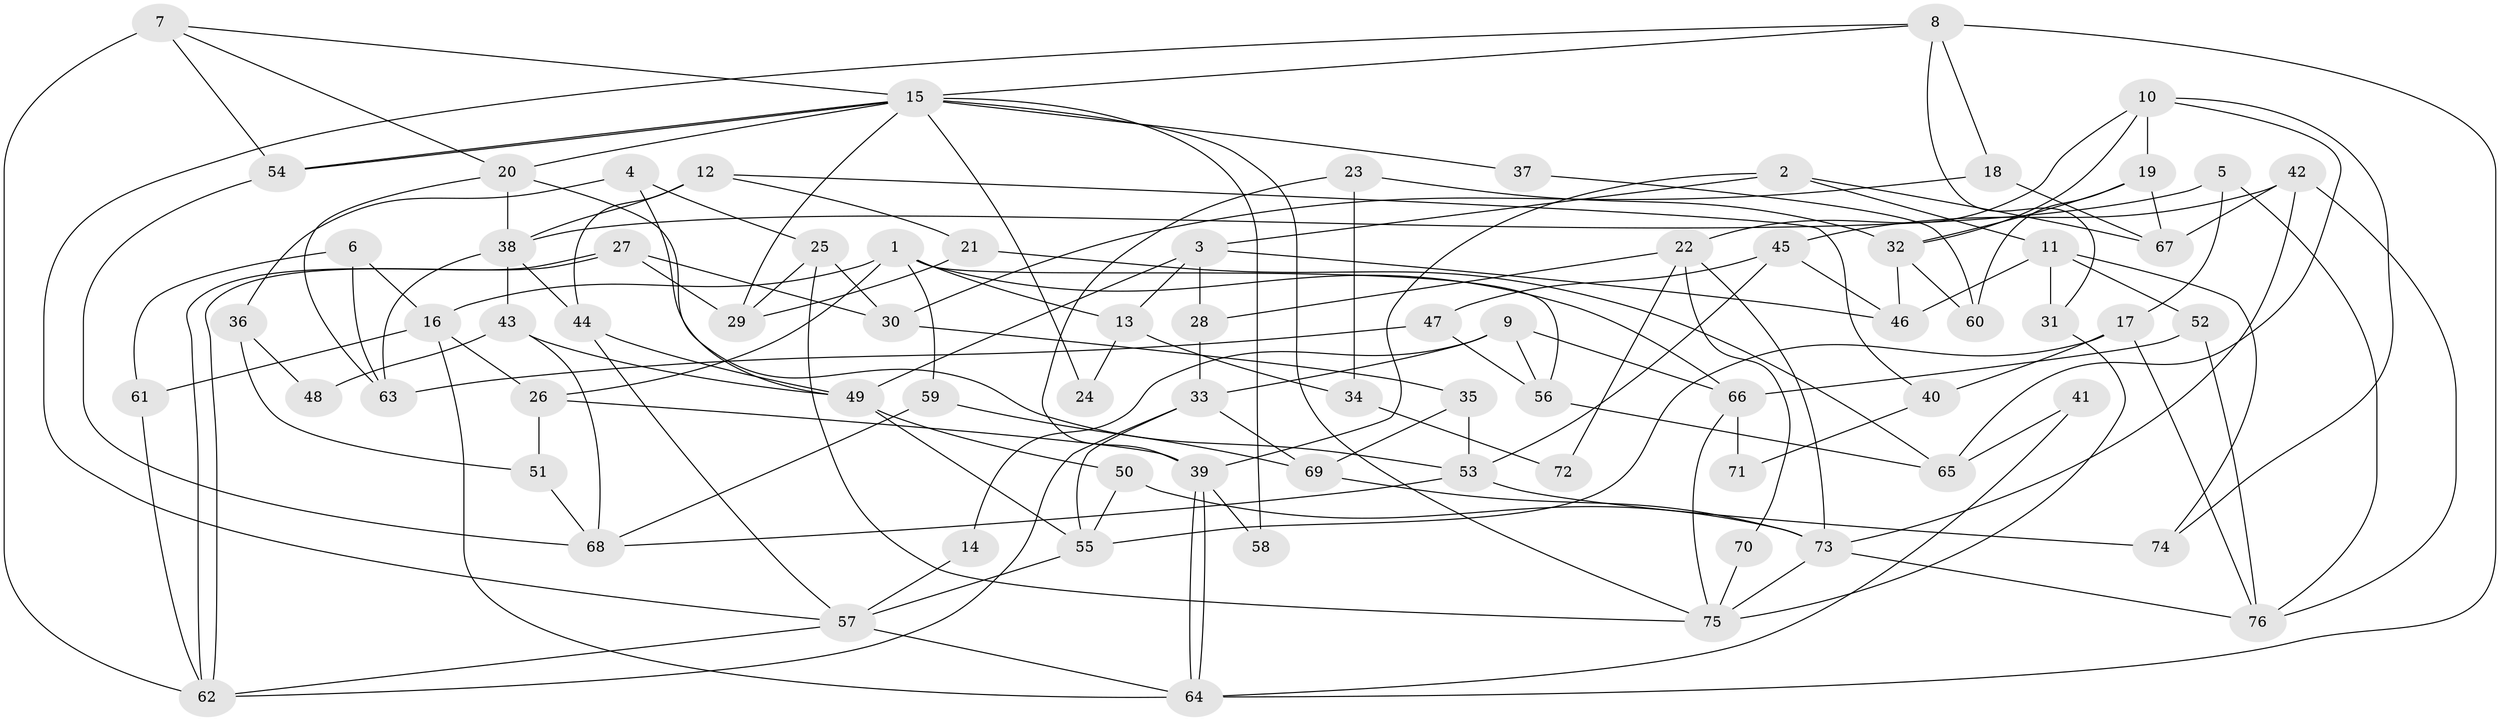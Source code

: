 // coarse degree distribution, {12: 0.041666666666666664, 8: 0.125, 7: 0.16666666666666666, 5: 0.08333333333333333, 11: 0.041666666666666664, 6: 0.08333333333333333, 4: 0.16666666666666666, 10: 0.041666666666666664, 3: 0.125, 9: 0.08333333333333333, 2: 0.041666666666666664}
// Generated by graph-tools (version 1.1) at 2025/51/03/04/25 22:51:11]
// undirected, 76 vertices, 152 edges
graph export_dot {
  node [color=gray90,style=filled];
  1;
  2;
  3;
  4;
  5;
  6;
  7;
  8;
  9;
  10;
  11;
  12;
  13;
  14;
  15;
  16;
  17;
  18;
  19;
  20;
  21;
  22;
  23;
  24;
  25;
  26;
  27;
  28;
  29;
  30;
  31;
  32;
  33;
  34;
  35;
  36;
  37;
  38;
  39;
  40;
  41;
  42;
  43;
  44;
  45;
  46;
  47;
  48;
  49;
  50;
  51;
  52;
  53;
  54;
  55;
  56;
  57;
  58;
  59;
  60;
  61;
  62;
  63;
  64;
  65;
  66;
  67;
  68;
  69;
  70;
  71;
  72;
  73;
  74;
  75;
  76;
  1 -- 26;
  1 -- 16;
  1 -- 13;
  1 -- 56;
  1 -- 59;
  1 -- 66;
  2 -- 67;
  2 -- 3;
  2 -- 11;
  2 -- 39;
  3 -- 28;
  3 -- 49;
  3 -- 13;
  3 -- 46;
  4 -- 49;
  4 -- 25;
  4 -- 36;
  5 -- 38;
  5 -- 17;
  5 -- 76;
  6 -- 63;
  6 -- 16;
  6 -- 61;
  7 -- 54;
  7 -- 15;
  7 -- 20;
  7 -- 62;
  8 -- 15;
  8 -- 57;
  8 -- 18;
  8 -- 31;
  8 -- 64;
  9 -- 66;
  9 -- 33;
  9 -- 14;
  9 -- 56;
  10 -- 74;
  10 -- 19;
  10 -- 22;
  10 -- 32;
  10 -- 65;
  11 -- 52;
  11 -- 31;
  11 -- 46;
  11 -- 74;
  12 -- 21;
  12 -- 38;
  12 -- 40;
  12 -- 44;
  13 -- 24;
  13 -- 34;
  14 -- 57;
  15 -- 54;
  15 -- 54;
  15 -- 75;
  15 -- 20;
  15 -- 24;
  15 -- 29;
  15 -- 37;
  15 -- 58;
  16 -- 64;
  16 -- 61;
  16 -- 26;
  17 -- 76;
  17 -- 55;
  17 -- 40;
  18 -- 30;
  18 -- 67;
  19 -- 32;
  19 -- 67;
  19 -- 60;
  20 -- 38;
  20 -- 53;
  20 -- 63;
  21 -- 29;
  21 -- 65;
  22 -- 73;
  22 -- 28;
  22 -- 70;
  22 -- 72;
  23 -- 39;
  23 -- 32;
  23 -- 34;
  25 -- 75;
  25 -- 29;
  25 -- 30;
  26 -- 39;
  26 -- 51;
  27 -- 30;
  27 -- 62;
  27 -- 62;
  27 -- 29;
  28 -- 33;
  30 -- 35;
  31 -- 75;
  32 -- 46;
  32 -- 60;
  33 -- 69;
  33 -- 62;
  33 -- 55;
  34 -- 72;
  35 -- 53;
  35 -- 69;
  36 -- 51;
  36 -- 48;
  37 -- 60;
  38 -- 44;
  38 -- 43;
  38 -- 63;
  39 -- 64;
  39 -- 64;
  39 -- 58;
  40 -- 71;
  41 -- 65;
  41 -- 64;
  42 -- 73;
  42 -- 45;
  42 -- 67;
  42 -- 76;
  43 -- 49;
  43 -- 48;
  43 -- 68;
  44 -- 57;
  44 -- 49;
  45 -- 47;
  45 -- 46;
  45 -- 53;
  47 -- 63;
  47 -- 56;
  49 -- 55;
  49 -- 50;
  50 -- 55;
  50 -- 73;
  51 -- 68;
  52 -- 76;
  52 -- 66;
  53 -- 68;
  53 -- 74;
  54 -- 68;
  55 -- 57;
  56 -- 65;
  57 -- 62;
  57 -- 64;
  59 -- 68;
  59 -- 69;
  61 -- 62;
  66 -- 75;
  66 -- 71;
  69 -- 73;
  70 -- 75;
  73 -- 76;
  73 -- 75;
}
